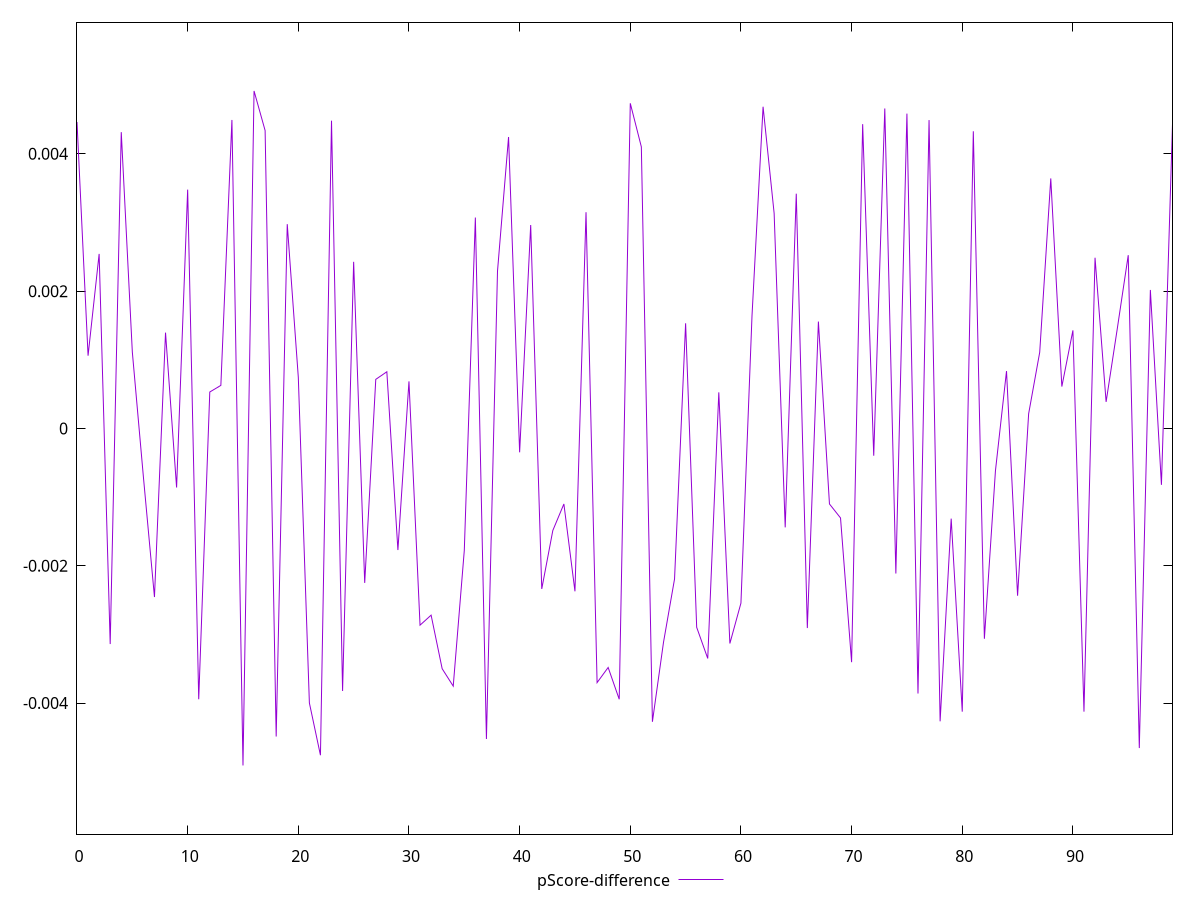 reset

$pScoreDifference <<EOF
0 0.004463430084258549
1 0.001059855499523088
2 0.0025423971376665466
3 -0.0031398098686601025
4 0.004315524321043124
5 0.001112732366180258
6 -0.0007057978214946026
7 -0.0024555875975884878
8 0.0013957675698155203
9 -0.000860192320718392
10 0.0034786098991397285
11 -0.0039444256722134165
12 0.0005307732283242467
13 0.0006274309199117006
14 0.0044927891369618556
15 -0.004908634862442132
16 0.004915492900699016
17 0.0043389080761926935
18 -0.004486873062907451
19 0.0029753542967445035
20 0.0007439454107642796
21 -0.003998099582150215
22 -0.00475915828813997
23 0.004482525144714644
24 -0.003823895094691332
25 0.0024269585049664644
26 -0.0022499466700352175
27 0.0007149793615290889
28 0.0008256321487475349
29 -0.0017711732977371483
30 0.0006861652751523409
31 -0.0028649696384525462
32 -0.002719123176982743
33 -0.0034995456145234943
34 -0.003753163491090941
35 -0.0017762543157803512
36 0.003072196404453673
37 -0.004522642542898268
38 0.0022897494267842267
39 0.0042448037226015325
40 -0.0003479227348528371
41 0.0029624828381605295
42 -0.002337235771052104
43 -0.0014861015108405817
44 -0.0011000346194662662
45 -0.0023721158668785127
46 0.003149775422575829
47 -0.0037017044446339686
48 -0.003481261821113829
49 -0.003944263710914719
50 0.004735684727291634
51 0.004101127299493357
52 -0.004272347341560262
53 -0.0031171559339214228
54 -0.002191770407455343
55 0.0015315667800787913
56 -0.002896193321962559
57 -0.0033499706537673674
58 0.0005258832210888603
59 -0.0031317275372714504
60 -0.0025437438796278786
61 0.0016392704737808739
62 0.004685580948291468
63 0.0031328942112334723
64 -0.0014404938668129245
65 0.003419713980160952
66 -0.002907132673705709
67 0.0015570045900419327
68 -0.0011000346194663772
69 -0.0013035804997270084
70 -0.0034041750658784786
71 0.004431936496265429
72 -0.0003975523060270429
73 0.004660387843240197
74 -0.002113049582204332
75 0.00458548521869892
76 -0.003860516176730916
77 0.0044916988042491834
78 -0.004265239794541298
79 -0.001313075289455637
80 -0.0041251943709517125
81 0.004327939117132806
82 -0.0030631852125858755
83 -0.0006167494884013938
84 0.0008355280474872748
85 -0.0024365848948538216
86 0.00021411244197894197
87 0.0011094634363663647
88 0.003641371512484965
89 0.0006100079675047526
90 0.0014283180038215468
91 -0.0041251943709517125
92 0.002486479182507495
93 0.00038663396251659155
94 0.0014415833305594164
95 0.002523564159741809
96 -0.004654656937388526
97 0.002017146842416495
98 -0.0008211374506384254
99 0.0044321562184003824
EOF

set key outside below
set xrange [0:99]
set yrange [-0.005908634862442132:0.005915492900699016]
set trange [-0.005908634862442132:0.005915492900699016]
set terminal svg size 640, 500 enhanced background rgb 'white'
set output "report_00015_2021-02-09T16-11-33.973Z/total-blocking-time/samples/pages+cached/pScore-difference/values.svg"

plot $pScoreDifference title "pScore-difference" with line

reset
